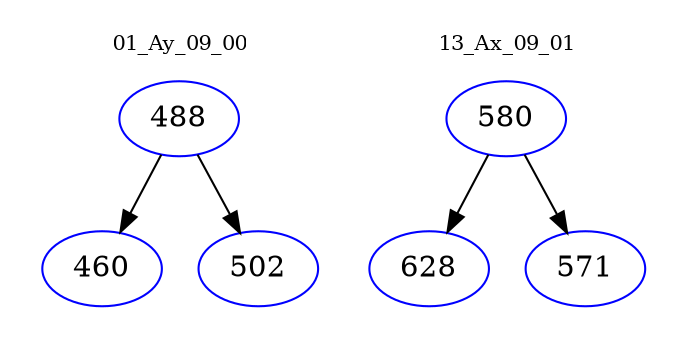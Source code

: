digraph{
subgraph cluster_0 {
color = white
label = "01_Ay_09_00";
fontsize=10;
T0_488 [label="488", color="blue"]
T0_488 -> T0_460 [color="black"]
T0_460 [label="460", color="blue"]
T0_488 -> T0_502 [color="black"]
T0_502 [label="502", color="blue"]
}
subgraph cluster_1 {
color = white
label = "13_Ax_09_01";
fontsize=10;
T1_580 [label="580", color="blue"]
T1_580 -> T1_628 [color="black"]
T1_628 [label="628", color="blue"]
T1_580 -> T1_571 [color="black"]
T1_571 [label="571", color="blue"]
}
}
